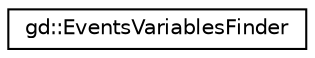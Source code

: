 digraph "Graphical Class Hierarchy"
{
  edge [fontname="Helvetica",fontsize="10",labelfontname="Helvetica",labelfontsize="10"];
  node [fontname="Helvetica",fontsize="10",shape=record];
  rankdir="LR";
  Node1 [label="gd::EventsVariablesFinder",height=0.2,width=0.4,color="black", fillcolor="white", style="filled",URL="$classgd_1_1_events_variables_finder.html",tooltip="Perform a search over a project or a layout, searching for layout, global or object variables..."];
}
